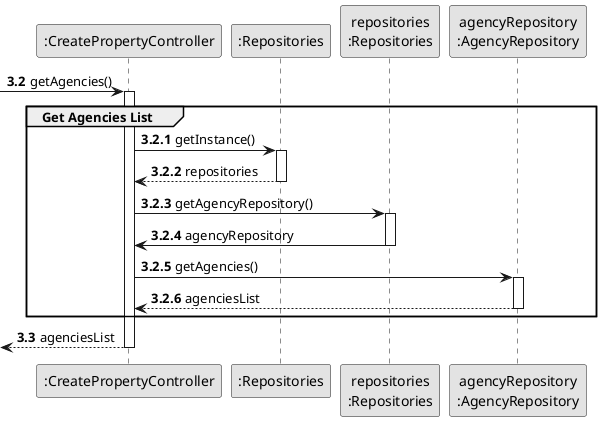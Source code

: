 @startuml

skinparam monochrome true
skinparam packageStyle rectangle
skinparam shadowing false

participant ":CreatePropertyController" as CTRL
participant ":Repositories" as RepositorySingleton
participant "repositories\n:Repositories" as PLAT
participant "agencyRepository\n:AgencyRepository" as AgencyRepository

' MUDAR AUTONUMBER !!!!!!!!!

autonumber 3.2

-> CTRL : getAgencies()

activate CTRL
autonumber 3.2.1

    group Get Agencies List

CTRL -> RepositorySingleton : getInstance()

        activate RepositorySingleton

            RepositorySingleton --> CTRL : repositories
        deactivate RepositorySingleton

        CTRL -> PLAT : getAgencyRepository()

        activate PLAT

            PLAT -> CTRL : agencyRepository

        deactivate PLAT

        CTRL -> AgencyRepository : getAgencies()

        activate AgencyRepository

        AgencyRepository --> CTRL : agenciesList

        deactivate AgencyRepository
     end
     autonumber 3.3

        <-- CTRL : agenciesList

        deactivate CTRL
@enduml